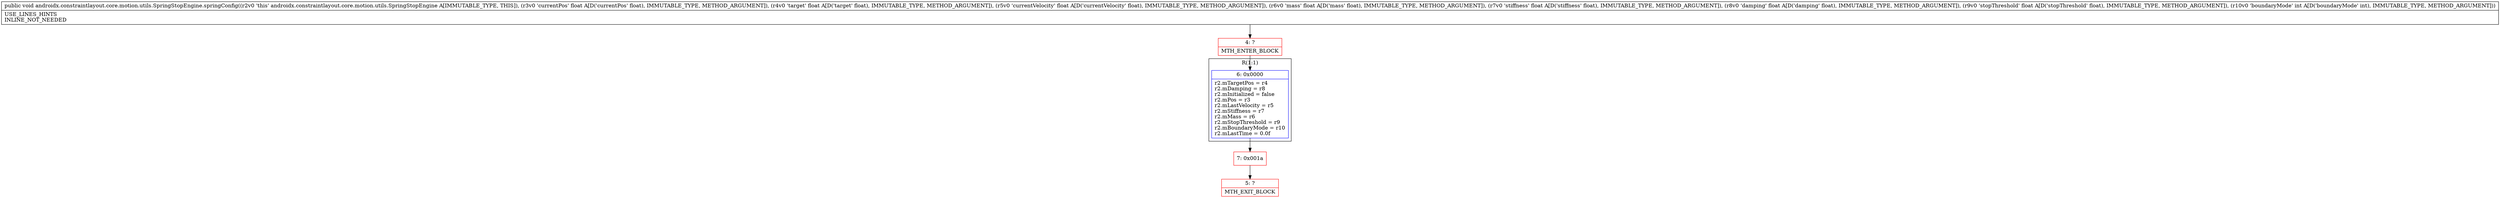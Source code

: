 digraph "CFG forandroidx.constraintlayout.core.motion.utils.SpringStopEngine.springConfig(FFFFFFFI)V" {
subgraph cluster_Region_563319201 {
label = "R(1:1)";
node [shape=record,color=blue];
Node_6 [shape=record,label="{6\:\ 0x0000|r2.mTargetPos = r4\lr2.mDamping = r8\lr2.mInitialized = false\lr2.mPos = r3\lr2.mLastVelocity = r5\lr2.mStiffness = r7\lr2.mMass = r6\lr2.mStopThreshold = r9\lr2.mBoundaryMode = r10\lr2.mLastTime = 0.0f\l}"];
}
Node_4 [shape=record,color=red,label="{4\:\ ?|MTH_ENTER_BLOCK\l}"];
Node_7 [shape=record,color=red,label="{7\:\ 0x001a}"];
Node_5 [shape=record,color=red,label="{5\:\ ?|MTH_EXIT_BLOCK\l}"];
MethodNode[shape=record,label="{public void androidx.constraintlayout.core.motion.utils.SpringStopEngine.springConfig((r2v0 'this' androidx.constraintlayout.core.motion.utils.SpringStopEngine A[IMMUTABLE_TYPE, THIS]), (r3v0 'currentPos' float A[D('currentPos' float), IMMUTABLE_TYPE, METHOD_ARGUMENT]), (r4v0 'target' float A[D('target' float), IMMUTABLE_TYPE, METHOD_ARGUMENT]), (r5v0 'currentVelocity' float A[D('currentVelocity' float), IMMUTABLE_TYPE, METHOD_ARGUMENT]), (r6v0 'mass' float A[D('mass' float), IMMUTABLE_TYPE, METHOD_ARGUMENT]), (r7v0 'stiffness' float A[D('stiffness' float), IMMUTABLE_TYPE, METHOD_ARGUMENT]), (r8v0 'damping' float A[D('damping' float), IMMUTABLE_TYPE, METHOD_ARGUMENT]), (r9v0 'stopThreshold' float A[D('stopThreshold' float), IMMUTABLE_TYPE, METHOD_ARGUMENT]), (r10v0 'boundaryMode' int A[D('boundaryMode' int), IMMUTABLE_TYPE, METHOD_ARGUMENT]))  | USE_LINES_HINTS\lINLINE_NOT_NEEDED\l}"];
MethodNode -> Node_4;Node_6 -> Node_7;
Node_4 -> Node_6;
Node_7 -> Node_5;
}

